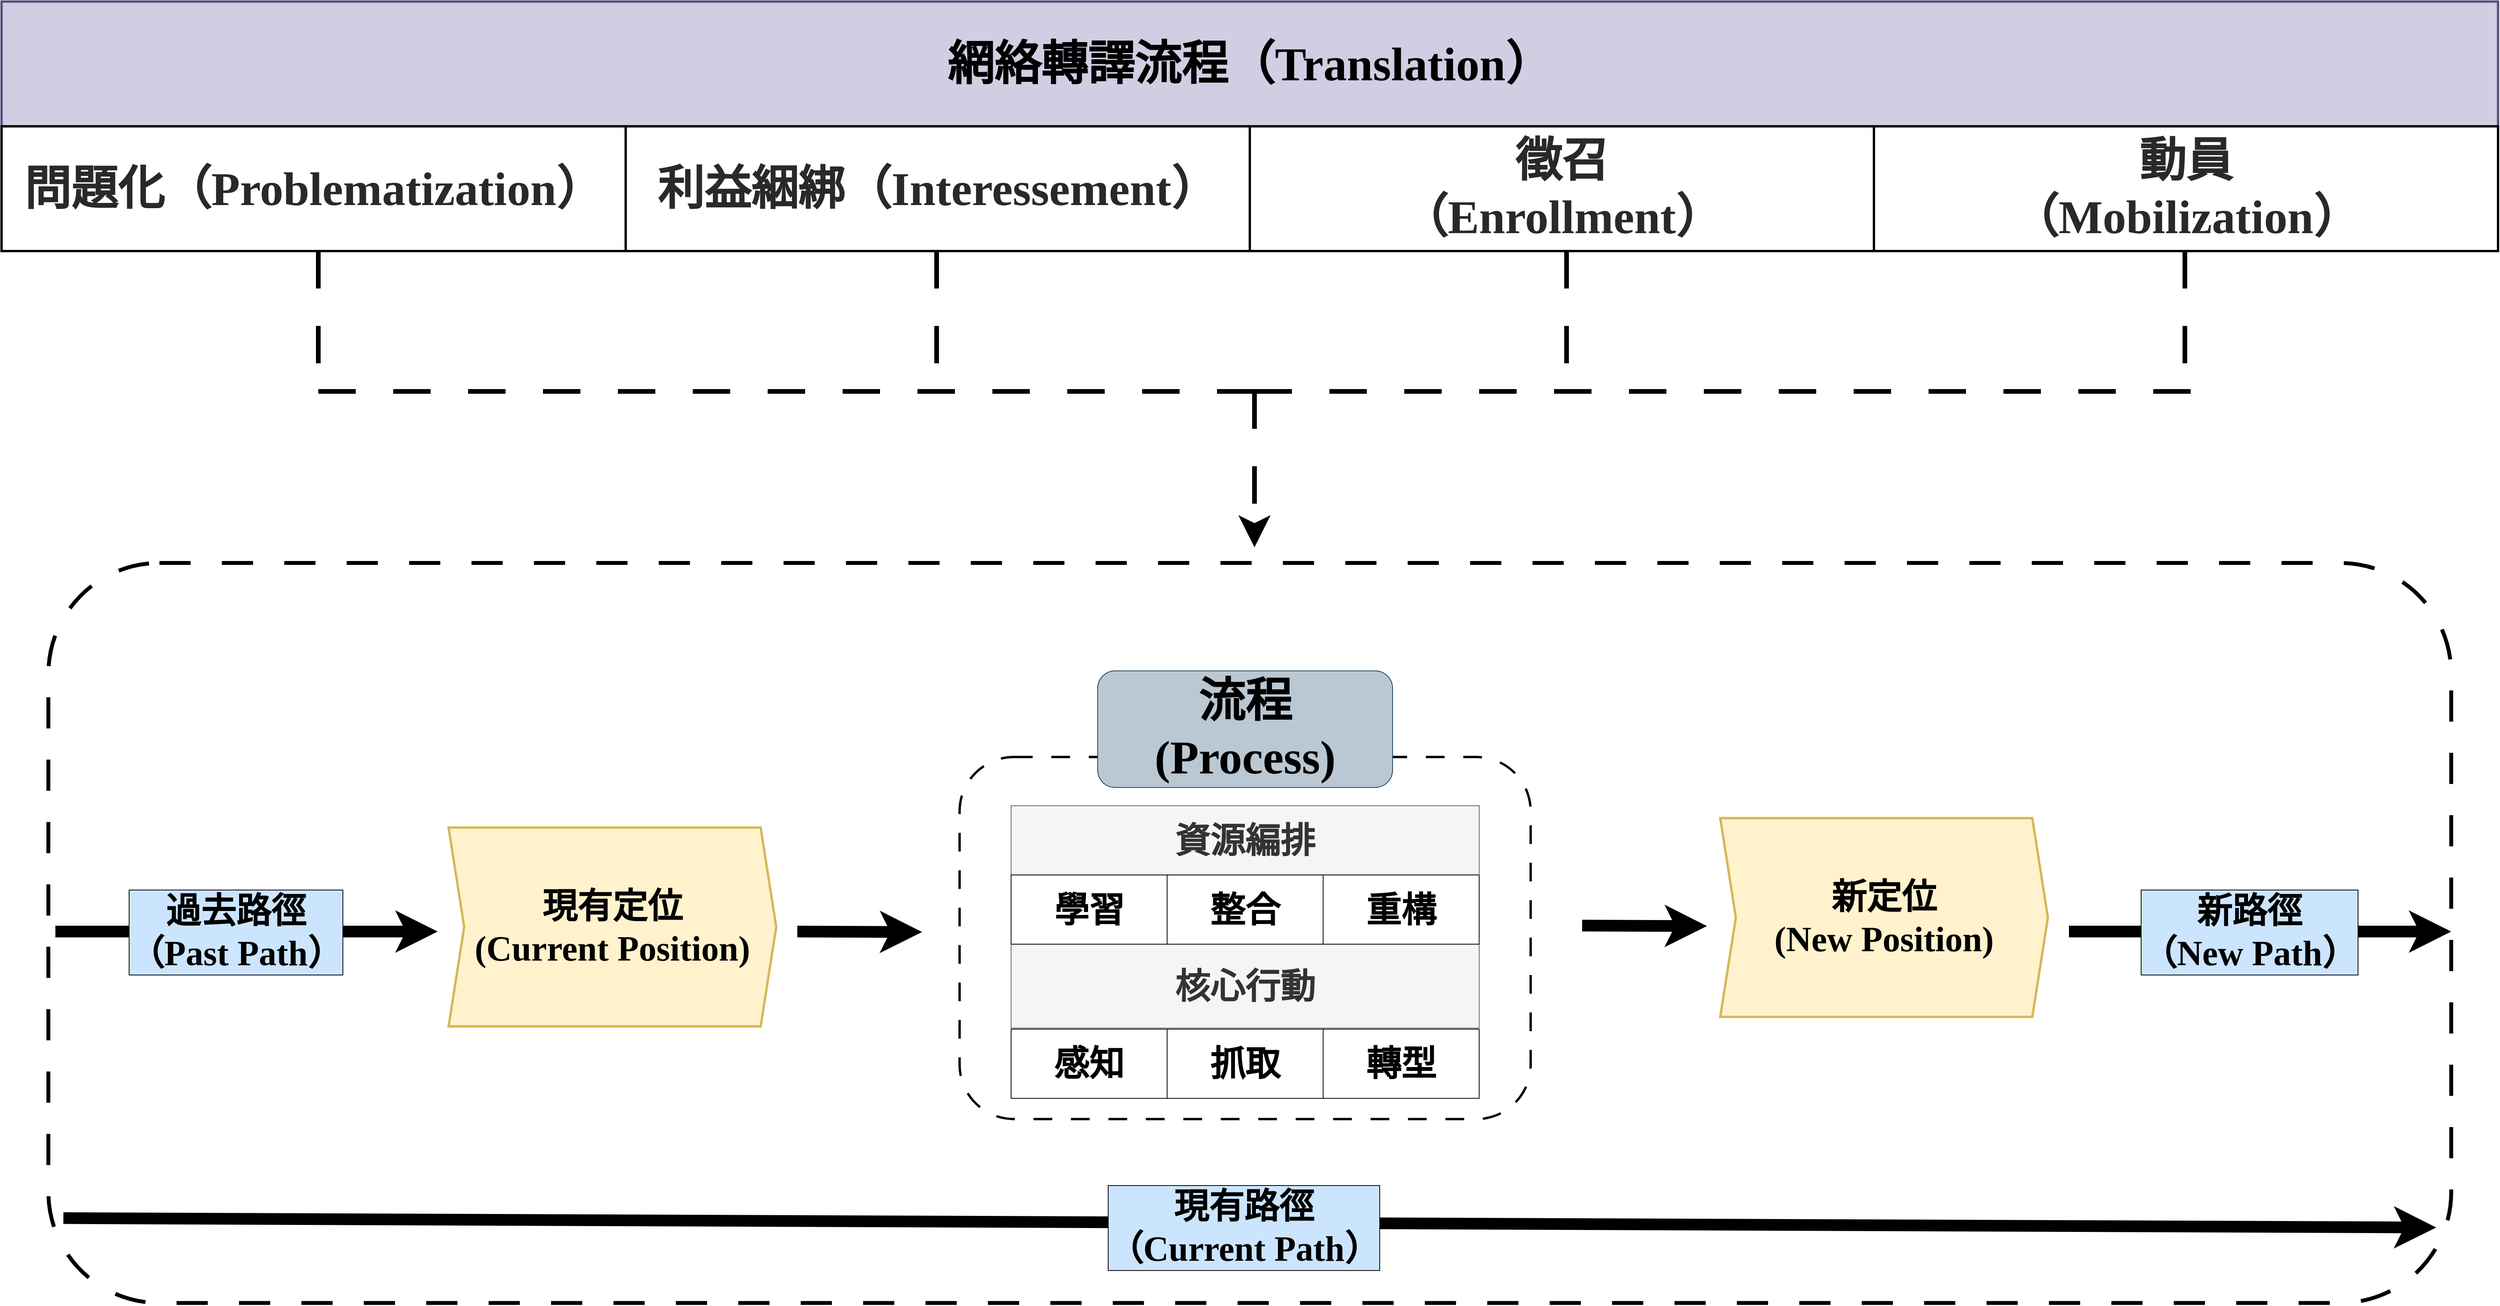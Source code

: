<mxfile version="26.1.3">
  <diagram name="第1頁" id="wC7kurbf7wUDReqNRRzc">
    <mxGraphModel dx="5036" dy="2820" grid="1" gridSize="10" guides="1" tooltips="1" connect="1" arrows="1" fold="1" page="1" pageScale="1" pageWidth="1169" pageHeight="827" math="0" shadow="0">
      <root>
        <mxCell id="0" />
        <mxCell id="1" parent="0" />
        <mxCell id="01h_fH0Ezq0AhsoQUDCI-51" value="" style="group" parent="1" vertex="1" connectable="0">
          <mxGeometry x="154" y="160" width="3200" height="700" as="geometry" />
        </mxCell>
        <mxCell id="Bq2czI2fm5DyTAyvNpCL-4" value="&lt;div&gt;&lt;font&gt;&lt;b&gt;&lt;span style=&quot;font-family: 標楷體; background-color: transparent; color: light-dark(rgb(0, 0, 0), rgb(255, 255, 255));&quot;&gt;網絡轉譯流程（&lt;/span&gt;&lt;span style=&quot;background-color: transparent; color: light-dark(rgb(0, 0, 0), rgb(255, 255, 255)); font-family: 標楷體;&quot;&gt;Translation）&lt;/span&gt;&lt;/b&gt;&lt;/font&gt;&lt;/div&gt;" style="rounded=0;whiteSpace=wrap;html=1;movable=1;resizable=1;rotatable=1;deletable=1;editable=1;locked=0;connectable=1;align=center;strokeColor=#56517e;strokeWidth=3;verticalAlign=middle;fontFamily=Helvetica;fontSize=60;fillColor=#d0cee2;" parent="01h_fH0Ezq0AhsoQUDCI-51" vertex="1">
          <mxGeometry width="3200" height="160" as="geometry" />
        </mxCell>
        <mxCell id="Bq2czI2fm5DyTAyvNpCL-8" value="&lt;div&gt;&lt;span id=&quot;docs-internal-guid-ae83f5a6-7fff-8fde-e0c6-65114a091cd3&quot;&gt;&lt;span style=&quot;color: rgb(41, 41, 41); background-color: rgb(255, 255, 255); font-weight: 700; font-variant-numeric: normal; font-variant-east-asian: normal; font-variant-alternates: normal; font-variant-position: normal; font-variant-emoji: normal; vertical-align: baseline; white-space-collapse: preserve;&quot;&gt;&lt;font face=&quot;標楷體&quot;&gt;利益綑綁（Interessement）&lt;/font&gt;&lt;/span&gt;&lt;/span&gt;&lt;/div&gt;" style="rounded=0;whiteSpace=wrap;html=1;movable=1;resizable=1;rotatable=1;deletable=1;editable=1;locked=0;connectable=1;flipH=1;strokeColor=default;align=center;verticalAlign=middle;fontFamily=Helvetica;fontSize=60;fontColor=default;fillColor=default;strokeWidth=3;" parent="01h_fH0Ezq0AhsoQUDCI-51" vertex="1">
          <mxGeometry x="800" y="159.995" width="800" height="160" as="geometry" />
        </mxCell>
        <mxCell id="Bq2czI2fm5DyTAyvNpCL-9" value="&lt;div&gt;&lt;span id=&quot;docs-internal-guid-02cee520-7fff-a714-8f82-c0ed73381c71&quot;&gt;&lt;span style=&quot;color: rgb(41, 41, 41); background-color: rgb(255, 255, 255); font-weight: 700; font-variant-numeric: normal; font-variant-east-asian: normal; font-variant-alternates: normal; font-variant-position: normal; font-variant-emoji: normal; vertical-align: baseline; white-space-collapse: preserve;&quot;&gt;&lt;font face=&quot;標楷體&quot;&gt;徵召&lt;/font&gt;&lt;/span&gt;&lt;/span&gt;&lt;/div&gt;&lt;div&gt;&lt;span&gt;&lt;span style=&quot;color: rgb(41, 41, 41); background-color: rgb(255, 255, 255); font-weight: 700; font-variant-numeric: normal; font-variant-east-asian: normal; font-variant-alternates: normal; font-variant-position: normal; font-variant-emoji: normal; vertical-align: baseline; white-space-collapse: preserve;&quot;&gt;&lt;font face=&quot;標楷體&quot;&gt;（Enrollment）&lt;/font&gt;&lt;/span&gt;&lt;/span&gt;&lt;/div&gt;" style="rounded=0;whiteSpace=wrap;html=1;movable=1;resizable=1;rotatable=1;deletable=1;editable=1;locked=0;connectable=1;flipH=1;strokeColor=default;align=center;verticalAlign=middle;fontFamily=Helvetica;fontSize=60;fontColor=default;fillColor=default;strokeWidth=3;" parent="01h_fH0Ezq0AhsoQUDCI-51" vertex="1">
          <mxGeometry x="1600" y="159.995" width="800" height="160" as="geometry" />
        </mxCell>
        <mxCell id="Bq2czI2fm5DyTAyvNpCL-10" value="&lt;div&gt;&lt;span id=&quot;docs-internal-guid-2bd36903-7fff-b662-3506-067318d8adca&quot;&gt;&lt;span style=&quot;font-family: DFKai-SB; color: rgb(41, 41, 41); background-color: rgb(255, 255, 255); font-weight: 700; font-variant-numeric: normal; font-variant-east-asian: normal; font-variant-alternates: normal; font-variant-position: normal; font-variant-emoji: normal; vertical-align: baseline; white-space-collapse: preserve;&quot;&gt;&lt;font&gt;動員&lt;/font&gt;&lt;/span&gt;&lt;/span&gt;&lt;/div&gt;&lt;div&gt;&lt;span&gt;&lt;span style=&quot;font-family: DFKai-SB; color: rgb(41, 41, 41); background-color: rgb(255, 255, 255); font-weight: 700; font-variant-numeric: normal; font-variant-east-asian: normal; font-variant-alternates: normal; font-variant-position: normal; font-variant-emoji: normal; vertical-align: baseline; white-space-collapse: preserve;&quot;&gt;&lt;font&gt;（Mobilization）&lt;/font&gt;&lt;/span&gt;&lt;/span&gt;&lt;/div&gt;" style="rounded=0;whiteSpace=wrap;html=1;movable=1;resizable=1;rotatable=1;deletable=1;editable=1;locked=0;connectable=1;flipH=1;strokeColor=default;align=center;verticalAlign=middle;fontFamily=Helvetica;fontSize=60;fontColor=default;fillColor=default;strokeWidth=3;" parent="01h_fH0Ezq0AhsoQUDCI-51" vertex="1">
          <mxGeometry x="2400.0" y="159.995" width="800" height="160" as="geometry" />
        </mxCell>
        <mxCell id="Bq2czI2fm5DyTAyvNpCL-11" value="&lt;div&gt;&lt;b&gt;&lt;font face=&quot;標楷體&quot;&gt;&lt;span id=&quot;docs-internal-guid-4d6b0944-7fff-3b9e-f96f-b2088e79abd8&quot;&gt;&lt;span style=&quot;color: rgb(41, 41, 41); background-color: rgb(255, 255, 255); font-variant-numeric: normal; font-variant-east-asian: normal; font-variant-alternates: normal; font-variant-position: normal; font-variant-emoji: normal; vertical-align: baseline; white-space-collapse: preserve;&quot;&gt;問題化&lt;/span&gt;&lt;/span&gt;&lt;span style=&quot;background-color: rgb(255, 255, 255); color: rgb(41, 41, 41); white-space-collapse: preserve;&quot;&gt;（Problematization）&lt;/span&gt;&lt;/font&gt;&lt;/b&gt;&lt;/div&gt;" style="rounded=0;whiteSpace=wrap;html=1;movable=1;resizable=1;rotatable=1;deletable=1;editable=1;locked=0;connectable=1;flipH=1;fontSize=60;align=center;strokeColor=default;strokeWidth=3;verticalAlign=middle;fontFamily=Helvetica;fontColor=default;fillColor=default;" parent="01h_fH0Ezq0AhsoQUDCI-51" vertex="1">
          <mxGeometry y="159.995" width="800" height="160" as="geometry" />
        </mxCell>
        <mxCell id="01h_fH0Ezq0AhsoQUDCI-42" value="" style="endArrow=none;dashed=1;html=1;rounded=0;dashPattern=8 8;strokeColor=default;strokeWidth=6;align=center;verticalAlign=middle;fontFamily=Helvetica;fontSize=45;fontColor=default;labelBackgroundColor=default;endSize=5;startFill=0;endFill=1;" parent="01h_fH0Ezq0AhsoQUDCI-51" edge="1">
          <mxGeometry width="50" height="50" relative="1" as="geometry">
            <mxPoint x="1198.57" y="320" as="sourcePoint" />
            <mxPoint x="1198.57" y="480" as="targetPoint" />
          </mxGeometry>
        </mxCell>
        <mxCell id="01h_fH0Ezq0AhsoQUDCI-43" value="" style="endArrow=none;dashed=1;html=1;rounded=0;dashPattern=8 8;strokeColor=default;strokeWidth=6;align=center;verticalAlign=middle;fontFamily=Helvetica;fontSize=45;fontColor=default;labelBackgroundColor=default;endSize=5;endFill=1;startFill=0;" parent="01h_fH0Ezq0AhsoQUDCI-51" edge="1">
          <mxGeometry width="50" height="50" relative="1" as="geometry">
            <mxPoint x="2006" y="320" as="sourcePoint" />
            <mxPoint x="2006" y="480" as="targetPoint" />
          </mxGeometry>
        </mxCell>
        <mxCell id="01h_fH0Ezq0AhsoQUDCI-44" value="" style="endArrow=none;dashed=1;html=1;rounded=0;dashPattern=8 8;strokeColor=default;strokeWidth=6;align=center;verticalAlign=middle;fontFamily=Helvetica;fontSize=45;fontColor=default;labelBackgroundColor=default;endSize=5;endFill=1;startFill=0;" parent="01h_fH0Ezq0AhsoQUDCI-51" edge="1">
          <mxGeometry width="50" height="50" relative="1" as="geometry">
            <mxPoint x="2798.57" y="320" as="sourcePoint" />
            <mxPoint x="2798.57" y="480" as="targetPoint" />
          </mxGeometry>
        </mxCell>
        <mxCell id="01h_fH0Ezq0AhsoQUDCI-45" value="" style="endArrow=none;dashed=1;html=1;rounded=0;dashPattern=8 8;strokeColor=default;strokeWidth=6;align=center;verticalAlign=middle;fontFamily=Helvetica;fontSize=45;fontColor=default;labelBackgroundColor=default;endSize=5;startFill=0;endFill=1;" parent="01h_fH0Ezq0AhsoQUDCI-51" edge="1">
          <mxGeometry width="50" height="50" relative="1" as="geometry">
            <mxPoint x="406" y="320" as="sourcePoint" />
            <mxPoint x="406" y="480" as="targetPoint" />
          </mxGeometry>
        </mxCell>
        <mxCell id="01h_fH0Ezq0AhsoQUDCI-46" value="" style="endArrow=none;dashed=1;html=1;rounded=0;dashPattern=8 8;strokeColor=default;strokeWidth=6;align=center;verticalAlign=middle;fontFamily=Helvetica;fontSize=45;fontColor=default;labelBackgroundColor=default;endSize=5;startFill=0;" parent="01h_fH0Ezq0AhsoQUDCI-51" edge="1">
          <mxGeometry width="50" height="50" relative="1" as="geometry">
            <mxPoint x="406" y="500" as="sourcePoint" />
            <mxPoint x="1606" y="500" as="targetPoint" />
          </mxGeometry>
        </mxCell>
        <mxCell id="01h_fH0Ezq0AhsoQUDCI-47" value="" style="endArrow=classic;dashed=1;html=1;rounded=0;dashPattern=8 8;strokeColor=default;strokeWidth=6;align=center;verticalAlign=middle;fontFamily=Helvetica;fontSize=45;fontColor=default;labelBackgroundColor=default;endSize=22;" parent="01h_fH0Ezq0AhsoQUDCI-51" edge="1">
          <mxGeometry width="50" height="50" relative="1" as="geometry">
            <mxPoint x="1606" y="500" as="sourcePoint" />
            <mxPoint x="1606" y="700" as="targetPoint" />
          </mxGeometry>
        </mxCell>
        <mxCell id="01h_fH0Ezq0AhsoQUDCI-50" value="" style="endArrow=none;dashed=1;html=1;rounded=0;dashPattern=8 8;strokeColor=default;strokeWidth=6;align=center;verticalAlign=middle;fontFamily=Helvetica;fontSize=45;fontColor=default;labelBackgroundColor=default;endSize=5;startFill=0;" parent="01h_fH0Ezq0AhsoQUDCI-51" edge="1">
          <mxGeometry width="50" height="50" relative="1" as="geometry">
            <mxPoint x="1606" y="500" as="sourcePoint" />
            <mxPoint x="2806" y="500" as="targetPoint" />
          </mxGeometry>
        </mxCell>
        <mxCell id="01h_fH0Ezq0AhsoQUDCI-25" value="" style="group;dashed=1;dashPattern=8 8;" parent="1" vertex="1" connectable="0">
          <mxGeometry x="214" y="879.997" width="3080" height="949.091" as="geometry" />
        </mxCell>
        <mxCell id="01h_fH0Ezq0AhsoQUDCI-6" value="" style="rounded=1;whiteSpace=wrap;html=1;dashed=1;dashPattern=8 8;strokeWidth=5;movable=1;resizable=1;rotatable=1;deletable=1;editable=1;locked=0;connectable=1;" parent="01h_fH0Ezq0AhsoQUDCI-25" vertex="1">
          <mxGeometry width="3080" height="949.091" as="geometry" />
        </mxCell>
        <mxCell id="Bq2czI2fm5DyTAyvNpCL-30" value="" style="endArrow=classic;html=1;rounded=0;fontSize=45;strokeWidth=15;strokeColor=default;align=center;verticalAlign=middle;fontFamily=Helvetica;fontColor=default;labelBackgroundColor=default;" parent="01h_fH0Ezq0AhsoQUDCI-25" edge="1">
          <mxGeometry relative="1" as="geometry">
            <mxPoint x="9" y="472.812" as="sourcePoint" />
            <mxPoint x="499" y="472.812" as="targetPoint" />
          </mxGeometry>
        </mxCell>
        <mxCell id="Bq2czI2fm5DyTAyvNpCL-34" value="&lt;font face=&quot;標楷體&quot;&gt;&lt;span style=&quot;font-size: 45px;&quot;&gt;&lt;b&gt;過去路徑&lt;/b&gt;&lt;/span&gt;&lt;/font&gt;&lt;div&gt;&lt;font face=&quot;標楷體&quot;&gt;&lt;span style=&quot;font-size: 45px;&quot;&gt;&lt;b&gt;（Past Path）&lt;/b&gt;&lt;/span&gt;&lt;/font&gt;&lt;/div&gt;" style="edgeLabel;html=1;align=center;verticalAlign=middle;resizable=1;points=[];labelBorderColor=default;textShadow=0;movable=1;rotatable=1;deletable=1;editable=1;locked=0;connectable=1;rounded=0;strokeColor=default;strokeWidth=15;fontFamily=Helvetica;fontSize=45;fontColor=default;labelBackgroundColor=#CCE5FF;fillColor=none;gradientColor=none;" parent="Bq2czI2fm5DyTAyvNpCL-30" vertex="1" connectable="0">
          <mxGeometry x="-0.009" y="-1" relative="1" as="geometry">
            <mxPoint x="-12" y="-1" as="offset" />
          </mxGeometry>
        </mxCell>
        <mxCell id="Bq2czI2fm5DyTAyvNpCL-73" value="" style="endArrow=classic;html=1;rounded=0;fontSize=45;strokeWidth=15;" parent="01h_fH0Ezq0AhsoQUDCI-25" edge="1">
          <mxGeometry relative="1" as="geometry">
            <mxPoint x="19.23" y="840.308" as="sourcePoint" />
            <mxPoint x="3060.77" y="852.332" as="targetPoint" />
          </mxGeometry>
        </mxCell>
        <mxCell id="Bq2czI2fm5DyTAyvNpCL-74" value="Label" style="edgeLabel;resizable=0;html=1;;align=center;verticalAlign=middle;movable=0;rotatable=0;deletable=0;editable=0;locked=1;connectable=0;" parent="Bq2czI2fm5DyTAyvNpCL-73" connectable="0" vertex="1">
          <mxGeometry relative="1" as="geometry" />
        </mxCell>
        <mxCell id="Bq2czI2fm5DyTAyvNpCL-75" value="Text" style="edgeLabel;html=1;align=center;verticalAlign=middle;resizable=0;points=[];movable=0;rotatable=0;deletable=0;editable=0;locked=1;connectable=0;" parent="Bq2czI2fm5DyTAyvNpCL-73" vertex="1" connectable="0">
          <mxGeometry x="-0.018" y="2" relative="1" as="geometry">
            <mxPoint x="-1" as="offset" />
          </mxGeometry>
        </mxCell>
        <mxCell id="Bq2czI2fm5DyTAyvNpCL-76" value="&lt;font face=&quot;標楷體&quot;&gt;&lt;span style=&quot;font-size: 45px;&quot;&gt;&lt;b&gt;現有路徑&lt;/b&gt;&lt;/span&gt;&lt;/font&gt;&lt;div&gt;&lt;font face=&quot;標楷體&quot;&gt;&lt;span style=&quot;font-size: 45px;&quot;&gt;&lt;b&gt;（Current Path）&lt;/b&gt;&lt;/span&gt;&lt;/font&gt;&lt;/div&gt;" style="edgeLabel;html=1;align=center;verticalAlign=middle;resizable=1;points=[];labelBorderColor=default;movable=1;rotatable=1;deletable=1;editable=1;locked=0;connectable=1;rounded=0;strokeColor=default;strokeWidth=15;fontFamily=Helvetica;fontSize=45;fontColor=default;labelBackgroundColor=#CCE5FF;fillColor=none;gradientColor=none;" parent="Bq2czI2fm5DyTAyvNpCL-73" vertex="1" connectable="0">
          <mxGeometry x="-0.009" y="-1" relative="1" as="geometry">
            <mxPoint x="6" y="4" as="offset" />
          </mxGeometry>
        </mxCell>
        <mxCell id="Bq2czI2fm5DyTAyvNpCL-94" value="新定位&lt;div&gt;(New Position)&lt;/div&gt;" style="shape=step;perimeter=stepPerimeter;whiteSpace=wrap;html=1;fixedSize=1;fontSize=45;fontStyle=1;fontFamily=標楷體;strokeWidth=3;movable=1;resizable=1;rotatable=1;deletable=1;editable=1;locked=0;connectable=1;strokeColor=#d6b656;align=center;verticalAlign=middle;fillColor=#fff2cc;" parent="01h_fH0Ezq0AhsoQUDCI-25" vertex="1">
          <mxGeometry x="2143" y="327.273" width="420" height="255.006" as="geometry" />
        </mxCell>
        <mxCell id="Bq2czI2fm5DyTAyvNpCL-98" value="" style="endArrow=classic;html=1;rounded=0;fontSize=45;strokeWidth=15;strokeColor=default;align=center;verticalAlign=middle;fontFamily=Helvetica;fontColor=default;labelBackgroundColor=default;" parent="01h_fH0Ezq0AhsoQUDCI-25" edge="1">
          <mxGeometry relative="1" as="geometry">
            <mxPoint x="2590" y="472.812" as="sourcePoint" />
            <mxPoint x="3080" y="472.812" as="targetPoint" />
          </mxGeometry>
        </mxCell>
        <mxCell id="Bq2czI2fm5DyTAyvNpCL-99" value="&lt;font face=&quot;標楷體&quot;&gt;&lt;span style=&quot;font-size: 45px;&quot;&gt;&lt;b&gt;新路徑&lt;/b&gt;&lt;/span&gt;&lt;/font&gt;&lt;div&gt;&lt;font face=&quot;標楷體&quot;&gt;&lt;span style=&quot;font-size: 45px;&quot;&gt;&lt;b&gt;（New Path）&lt;/b&gt;&lt;/span&gt;&lt;/font&gt;&lt;/div&gt;" style="edgeLabel;html=1;align=center;verticalAlign=middle;resizable=1;points=[];labelBorderColor=default;textShadow=0;movable=1;rotatable=1;deletable=1;editable=1;locked=0;connectable=1;rounded=0;strokeColor=default;strokeWidth=15;fontFamily=Helvetica;fontSize=45;fontColor=default;labelBackgroundColor=#CCE5FF;fillColor=none;gradientColor=none;" parent="Bq2czI2fm5DyTAyvNpCL-98" vertex="1" connectable="0">
          <mxGeometry x="-0.009" y="-1" relative="1" as="geometry">
            <mxPoint x="-12" y="-1" as="offset" />
          </mxGeometry>
        </mxCell>
        <mxCell id="01h_fH0Ezq0AhsoQUDCI-16" value="" style="endArrow=classic;html=1;rounded=0;strokeColor=default;strokeWidth=15;align=center;verticalAlign=middle;fontFamily=Helvetica;fontSize=45;fontColor=default;labelBackgroundColor=default;" parent="01h_fH0Ezq0AhsoQUDCI-25" edge="1">
          <mxGeometry width="50" height="50" relative="1" as="geometry">
            <mxPoint x="960" y="472.812" as="sourcePoint" />
            <mxPoint x="1120" y="473.406" as="targetPoint" />
          </mxGeometry>
        </mxCell>
        <mxCell id="Bq2czI2fm5DyTAyvNpCL-93" value="現有定位&lt;div&gt;(Current Position)&lt;/div&gt;" style="shape=step;perimeter=stepPerimeter;whiteSpace=wrap;html=1;fixedSize=1;fontSize=45;fontStyle=1;fontFamily=標楷體;strokeColor=#d6b656;strokeWidth=3;align=center;verticalAlign=middle;fillColor=#fff2cc;movable=1;resizable=1;rotatable=1;deletable=1;editable=1;locked=0;connectable=1;" parent="01h_fH0Ezq0AhsoQUDCI-25" vertex="1">
          <mxGeometry x="513" y="339.394" width="420" height="255.006" as="geometry" />
        </mxCell>
        <mxCell id="01h_fH0Ezq0AhsoQUDCI-22" value="" style="endArrow=classic;html=1;rounded=0;strokeColor=default;strokeWidth=15;align=center;verticalAlign=middle;fontFamily=Helvetica;fontSize=45;fontColor=default;labelBackgroundColor=default;" parent="01h_fH0Ezq0AhsoQUDCI-25" edge="1">
          <mxGeometry width="50" height="50" relative="1" as="geometry">
            <mxPoint x="1966" y="465.164" as="sourcePoint" />
            <mxPoint x="2126" y="465.758" as="targetPoint" />
          </mxGeometry>
        </mxCell>
        <mxCell id="TWbFXv1gI4KQ2osONA83-24" value="" style="group" vertex="1" connectable="0" parent="01h_fH0Ezq0AhsoQUDCI-25">
          <mxGeometry x="1168" y="100.305" width="732" height="645.733" as="geometry" />
        </mxCell>
        <mxCell id="Bq2czI2fm5DyTAyvNpCL-82" value="" style="rounded=1;whiteSpace=wrap;html=1;movable=1;resizable=1;rotatable=1;deletable=1;editable=1;locked=0;connectable=1;strokeWidth=3;dashed=1;dashPattern=8 8;" parent="TWbFXv1gI4KQ2osONA83-24" vertex="1">
          <mxGeometry y="148.625" width="732" height="464.3" as="geometry" />
        </mxCell>
        <mxCell id="01h_fH0Ezq0AhsoQUDCI-14" value="" style="group;rounded=1;strokeColor=none;" parent="TWbFXv1gI4KQ2osONA83-24" vertex="1" connectable="0">
          <mxGeometry width="732" height="645.733" as="geometry" />
        </mxCell>
        <mxCell id="Bq2czI2fm5DyTAyvNpCL-53" value="" style="group;movable=1;resizable=1;rotatable=1;deletable=1;editable=1;locked=0;connectable=1;rounded=0;" parent="01h_fH0Ezq0AhsoQUDCI-14" vertex="1" connectable="0">
          <mxGeometry x="66" y="388.624" width="666" height="244.301" as="geometry" />
        </mxCell>
        <mxCell id="Bq2czI2fm5DyTAyvNpCL-54" value="&lt;b&gt;核心行動&lt;/b&gt;" style="rounded=0;whiteSpace=wrap;html=1;fontSize=45;fontFamily=標楷體;movable=1;resizable=1;rotatable=1;deletable=1;editable=1;locked=0;connectable=1;fillColor=#f5f5f5;fontColor=#333333;strokeColor=#666666;" parent="Bq2czI2fm5DyTAyvNpCL-53" vertex="1">
          <mxGeometry width="600" height="107.593" as="geometry" />
        </mxCell>
        <mxCell id="Bq2czI2fm5DyTAyvNpCL-35" value="&lt;b&gt;資源編排&lt;/b&gt;" style="rounded=0;whiteSpace=wrap;html=1;fontSize=45;fontFamily=標楷體;movable=1;resizable=1;rotatable=1;deletable=1;editable=1;locked=0;connectable=1;fillColor=#f5f5f5;fontColor=#333333;strokeColor=#666666;" parent="Bq2czI2fm5DyTAyvNpCL-53" vertex="1">
          <mxGeometry y="-177.527" width="600" height="88.764" as="geometry" />
        </mxCell>
        <mxCell id="Bq2czI2fm5DyTAyvNpCL-37" value="&lt;font face=&quot;標楷體&quot; style=&quot;font-size: 45px;&quot;&gt;&lt;b&gt;學習&lt;/b&gt;&lt;/font&gt;" style="rounded=0;whiteSpace=wrap;html=1;movable=1;resizable=1;rotatable=1;deletable=1;editable=1;locked=0;connectable=1;" parent="Bq2czI2fm5DyTAyvNpCL-53" vertex="1">
          <mxGeometry y="-88.763" width="200" height="88.764" as="geometry" />
        </mxCell>
        <mxCell id="Bq2czI2fm5DyTAyvNpCL-38" value="&lt;font face=&quot;標楷體&quot; style=&quot;font-size: 45px;&quot;&gt;&lt;b&gt;重構&lt;/b&gt;&lt;/font&gt;" style="rounded=0;whiteSpace=wrap;html=1;movable=1;resizable=1;rotatable=1;deletable=1;editable=1;locked=0;connectable=1;" parent="Bq2czI2fm5DyTAyvNpCL-53" vertex="1">
          <mxGeometry x="400" y="-88.763" width="200" height="88.764" as="geometry" />
        </mxCell>
        <mxCell id="Bq2czI2fm5DyTAyvNpCL-39" value="&lt;font face=&quot;標楷體&quot;&gt;&lt;span style=&quot;font-size: 45px;&quot;&gt;&lt;b&gt;整合&lt;/b&gt;&lt;/span&gt;&lt;/font&gt;" style="rounded=0;whiteSpace=wrap;html=1;movable=1;resizable=1;rotatable=1;deletable=1;editable=1;locked=0;connectable=1;" parent="Bq2czI2fm5DyTAyvNpCL-53" vertex="1">
          <mxGeometry x="200" y="-88.763" width="200" height="88.764" as="geometry" />
        </mxCell>
        <mxCell id="Bq2czI2fm5DyTAyvNpCL-57" value="&lt;font face=&quot;標楷體&quot;&gt;&lt;span style=&quot;font-size: 45px;&quot;&gt;&lt;b&gt;抓取&lt;/b&gt;&lt;/span&gt;&lt;/font&gt;" style="rounded=0;whiteSpace=wrap;html=1;movable=1;resizable=1;rotatable=1;deletable=1;editable=1;locked=0;connectable=1;" parent="01h_fH0Ezq0AhsoQUDCI-14" vertex="1">
          <mxGeometry x="266" y="497.638" width="200" height="88.764" as="geometry" />
        </mxCell>
        <mxCell id="Bq2czI2fm5DyTAyvNpCL-55" value="&lt;font face=&quot;標楷體&quot; style=&quot;font-size: 45px;&quot;&gt;&lt;b&gt;感知&lt;/b&gt;&lt;/font&gt;" style="rounded=0;whiteSpace=wrap;html=1;movable=1;resizable=1;rotatable=1;deletable=1;editable=1;locked=0;connectable=1;" parent="01h_fH0Ezq0AhsoQUDCI-14" vertex="1">
          <mxGeometry x="66" y="497.638" width="200" height="88.764" as="geometry" />
        </mxCell>
        <mxCell id="Bq2czI2fm5DyTAyvNpCL-56" value="&lt;font face=&quot;標楷體&quot; style=&quot;font-size: 45px;&quot;&gt;&lt;b&gt;轉型&lt;/b&gt;&lt;/font&gt;" style="rounded=0;whiteSpace=wrap;html=1;movable=1;resizable=1;rotatable=1;deletable=1;editable=1;locked=0;connectable=1;" parent="01h_fH0Ezq0AhsoQUDCI-14" vertex="1">
          <mxGeometry x="466" y="497.634" width="200" height="88.76" as="geometry" />
        </mxCell>
        <mxCell id="TWbFXv1gI4KQ2osONA83-14" value="&lt;font face=&quot;標楷體&quot;&gt;&lt;span style=&quot;font-size: 60px;&quot;&gt;&lt;b&gt;流程&lt;/b&gt;&lt;/span&gt;&lt;/font&gt;&lt;div&gt;&lt;font face=&quot;標楷體&quot;&gt;&lt;span style=&quot;font-size: 60px;&quot;&gt;&lt;b&gt;(Process)&lt;/b&gt;&lt;/span&gt;&lt;/font&gt;&lt;/div&gt;" style="rounded=1;whiteSpace=wrap;html=1;strokeColor=#23445d;fillColor=#bac8d3;" vertex="1" parent="TWbFXv1gI4KQ2osONA83-24">
          <mxGeometry x="177" y="38.015" width="378" height="149.7" as="geometry" />
        </mxCell>
      </root>
    </mxGraphModel>
  </diagram>
</mxfile>
